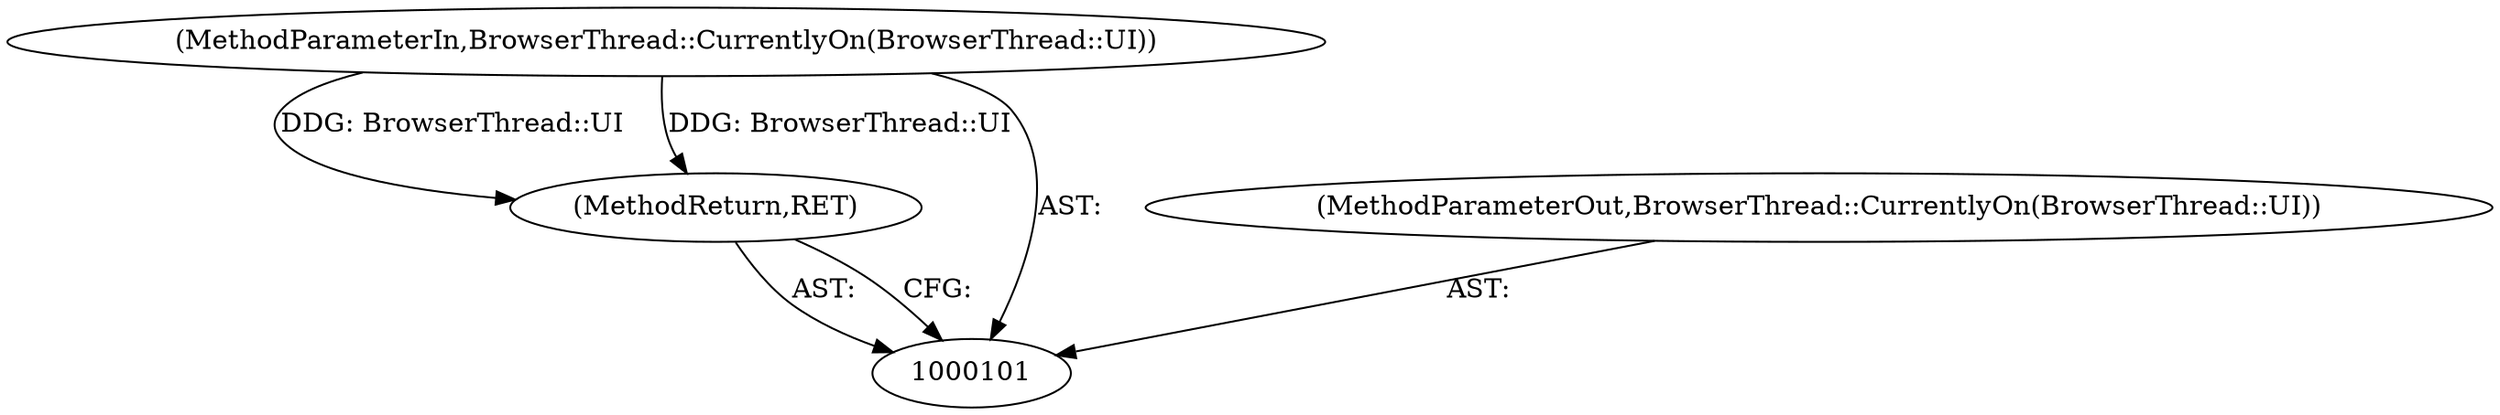 digraph "0_Chrome_d57ecffa058b2af3b0678c43dce75f731550bbce" {
"1000104" [label="(MethodReturn,RET)"];
"1000102" [label="(MethodParameterIn,BrowserThread::CurrentlyOn(BrowserThread::UI))"];
"1000143" [label="(MethodParameterOut,BrowserThread::CurrentlyOn(BrowserThread::UI))"];
"1000104" -> "1000101"  [label="AST: "];
"1000104" -> "1000101"  [label="CFG: "];
"1000102" -> "1000104"  [label="DDG: BrowserThread::UI"];
"1000102" -> "1000101"  [label="AST: "];
"1000102" -> "1000104"  [label="DDG: BrowserThread::UI"];
"1000143" -> "1000101"  [label="AST: "];
}
